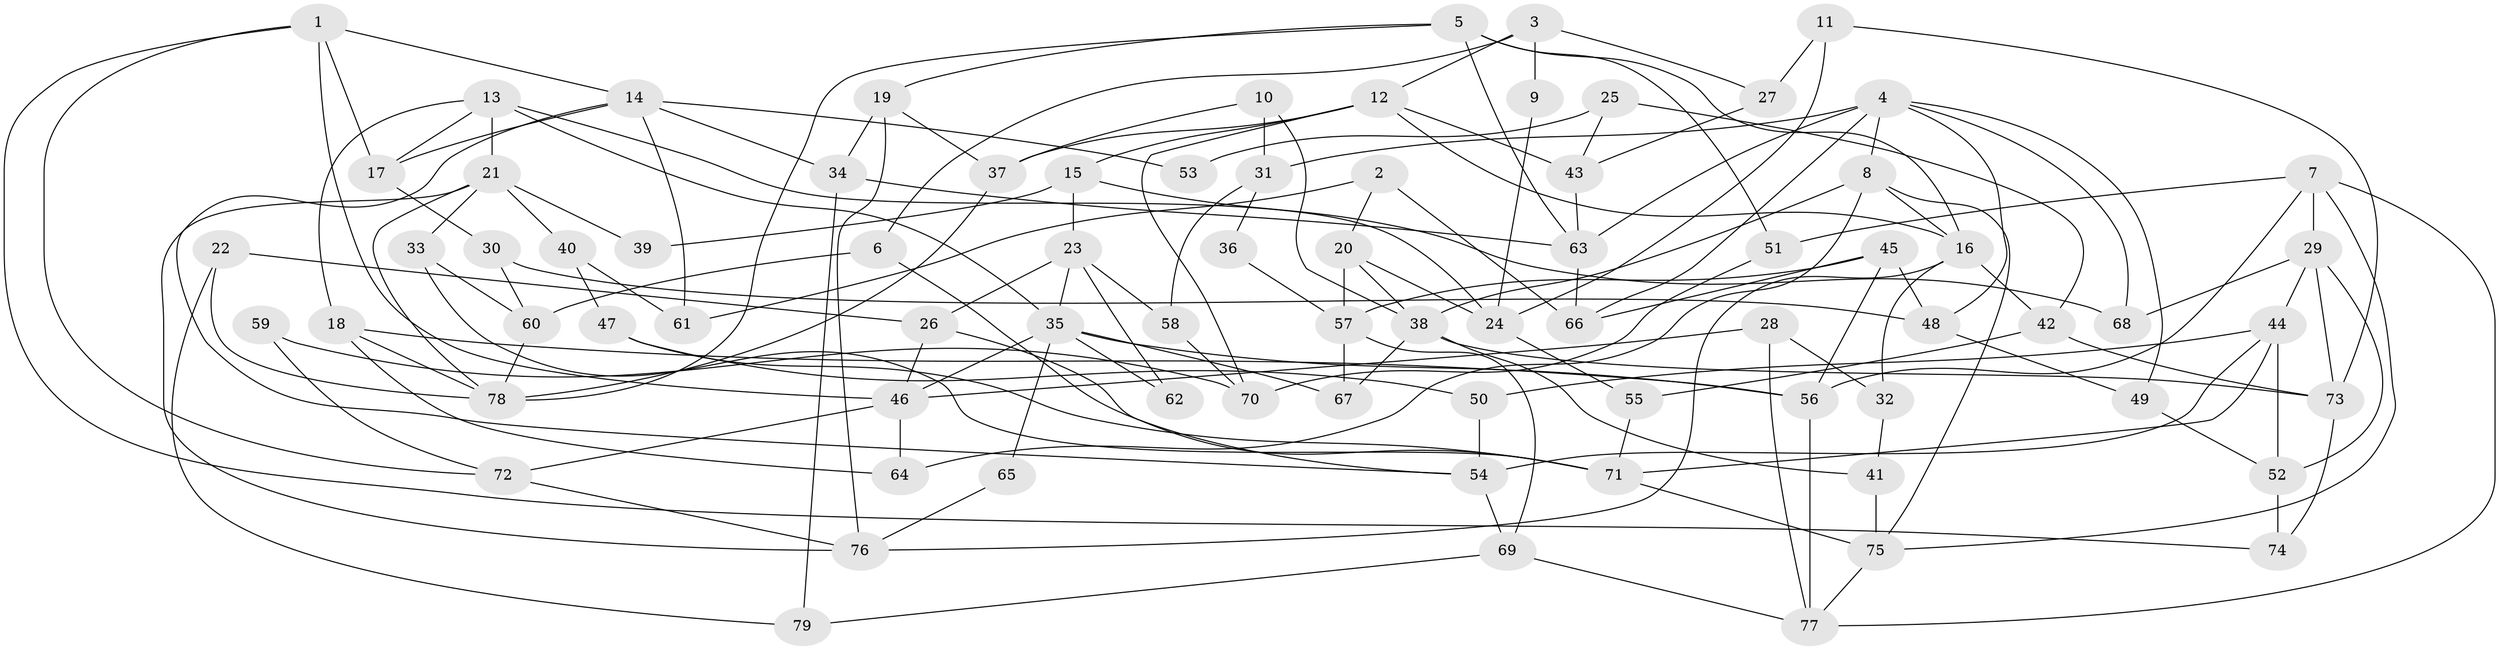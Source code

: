 // Generated by graph-tools (version 1.1) at 2025/50/03/09/25 03:50:03]
// undirected, 79 vertices, 158 edges
graph export_dot {
graph [start="1"]
  node [color=gray90,style=filled];
  1;
  2;
  3;
  4;
  5;
  6;
  7;
  8;
  9;
  10;
  11;
  12;
  13;
  14;
  15;
  16;
  17;
  18;
  19;
  20;
  21;
  22;
  23;
  24;
  25;
  26;
  27;
  28;
  29;
  30;
  31;
  32;
  33;
  34;
  35;
  36;
  37;
  38;
  39;
  40;
  41;
  42;
  43;
  44;
  45;
  46;
  47;
  48;
  49;
  50;
  51;
  52;
  53;
  54;
  55;
  56;
  57;
  58;
  59;
  60;
  61;
  62;
  63;
  64;
  65;
  66;
  67;
  68;
  69;
  70;
  71;
  72;
  73;
  74;
  75;
  76;
  77;
  78;
  79;
  1 -- 17;
  1 -- 46;
  1 -- 14;
  1 -- 72;
  1 -- 74;
  2 -- 20;
  2 -- 66;
  2 -- 61;
  3 -- 6;
  3 -- 12;
  3 -- 9;
  3 -- 27;
  4 -- 63;
  4 -- 68;
  4 -- 8;
  4 -- 31;
  4 -- 48;
  4 -- 49;
  4 -- 66;
  5 -- 16;
  5 -- 63;
  5 -- 19;
  5 -- 51;
  5 -- 78;
  6 -- 60;
  6 -- 54;
  7 -- 75;
  7 -- 77;
  7 -- 29;
  7 -- 51;
  7 -- 56;
  8 -- 75;
  8 -- 16;
  8 -- 38;
  8 -- 64;
  9 -- 24;
  10 -- 38;
  10 -- 31;
  10 -- 37;
  11 -- 27;
  11 -- 24;
  11 -- 73;
  12 -- 37;
  12 -- 16;
  12 -- 15;
  12 -- 43;
  12 -- 70;
  13 -- 21;
  13 -- 35;
  13 -- 17;
  13 -- 18;
  13 -- 24;
  14 -- 54;
  14 -- 17;
  14 -- 34;
  14 -- 53;
  14 -- 61;
  15 -- 23;
  15 -- 39;
  15 -- 68;
  16 -- 42;
  16 -- 32;
  16 -- 76;
  17 -- 30;
  18 -- 56;
  18 -- 64;
  18 -- 78;
  19 -- 37;
  19 -- 34;
  19 -- 76;
  20 -- 38;
  20 -- 57;
  20 -- 24;
  21 -- 76;
  21 -- 78;
  21 -- 33;
  21 -- 39;
  21 -- 40;
  22 -- 78;
  22 -- 26;
  22 -- 79;
  23 -- 35;
  23 -- 26;
  23 -- 58;
  23 -- 62;
  24 -- 55;
  25 -- 43;
  25 -- 42;
  25 -- 53;
  26 -- 46;
  26 -- 71;
  27 -- 43;
  28 -- 32;
  28 -- 46;
  28 -- 77;
  29 -- 73;
  29 -- 44;
  29 -- 52;
  29 -- 68;
  30 -- 48;
  30 -- 60;
  31 -- 58;
  31 -- 36;
  32 -- 41;
  33 -- 60;
  33 -- 71;
  34 -- 63;
  34 -- 79;
  35 -- 56;
  35 -- 46;
  35 -- 62;
  35 -- 65;
  35 -- 67;
  36 -- 57;
  37 -- 78;
  38 -- 73;
  38 -- 41;
  38 -- 67;
  40 -- 61;
  40 -- 47;
  41 -- 75;
  42 -- 55;
  42 -- 73;
  43 -- 63;
  44 -- 50;
  44 -- 52;
  44 -- 54;
  44 -- 71;
  45 -- 57;
  45 -- 48;
  45 -- 56;
  45 -- 66;
  46 -- 64;
  46 -- 72;
  47 -- 71;
  47 -- 50;
  48 -- 49;
  49 -- 52;
  50 -- 54;
  51 -- 70;
  52 -- 74;
  54 -- 69;
  55 -- 71;
  56 -- 77;
  57 -- 67;
  57 -- 69;
  58 -- 70;
  59 -- 70;
  59 -- 72;
  60 -- 78;
  63 -- 66;
  65 -- 76;
  69 -- 77;
  69 -- 79;
  71 -- 75;
  72 -- 76;
  73 -- 74;
  75 -- 77;
}
